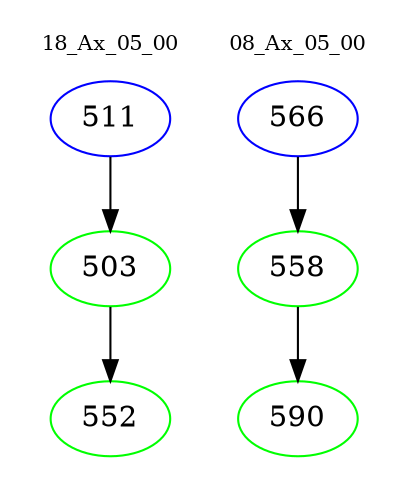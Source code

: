 digraph{
subgraph cluster_0 {
color = white
label = "18_Ax_05_00";
fontsize=10;
T0_511 [label="511", color="blue"]
T0_511 -> T0_503 [color="black"]
T0_503 [label="503", color="green"]
T0_503 -> T0_552 [color="black"]
T0_552 [label="552", color="green"]
}
subgraph cluster_1 {
color = white
label = "08_Ax_05_00";
fontsize=10;
T1_566 [label="566", color="blue"]
T1_566 -> T1_558 [color="black"]
T1_558 [label="558", color="green"]
T1_558 -> T1_590 [color="black"]
T1_590 [label="590", color="green"]
}
}
